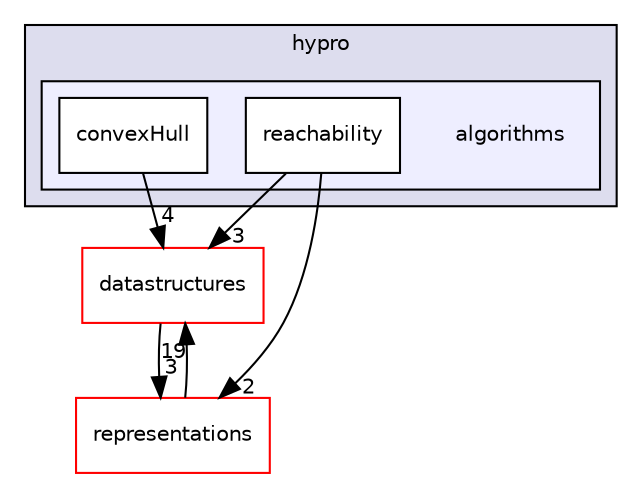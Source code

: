 digraph "/Users/travis/build/hypro/hypro/src/hypro/algorithms" {
  compound=true
  node [ fontsize="10", fontname="Helvetica"];
  edge [ labelfontsize="10", labelfontname="Helvetica"];
  subgraph clusterdir_2ce0cb9797b50c8d842bc50008b46cdd {
    graph [ bgcolor="#ddddee", pencolor="black", label="hypro" fontname="Helvetica", fontsize="10", URL="dir_2ce0cb9797b50c8d842bc50008b46cdd.html"]
  subgraph clusterdir_55730fee9a0c1f12da77eb14a8325c4c {
    graph [ bgcolor="#eeeeff", pencolor="black", label="" URL="dir_55730fee9a0c1f12da77eb14a8325c4c.html"];
    dir_55730fee9a0c1f12da77eb14a8325c4c [shape=plaintext label="algorithms"];
    dir_3595f83f5be0d6a3539bc1ea5a059474 [shape=box label="convexHull" color="black" fillcolor="white" style="filled" URL="dir_3595f83f5be0d6a3539bc1ea5a059474.html"];
    dir_6a6edf7123c81d000975d26367682a7a [shape=box label="reachability" color="black" fillcolor="white" style="filled" URL="dir_6a6edf7123c81d000975d26367682a7a.html"];
  }
  }
  dir_bce2075adec303dcb2f0c4fbfcbc8493 [shape=box label="datastructures" fillcolor="white" style="filled" color="red" URL="dir_bce2075adec303dcb2f0c4fbfcbc8493.html"];
  dir_7fa927d8fbf9dfbeef69af27f63bc81b [shape=box label="representations" fillcolor="white" style="filled" color="red" URL="dir_7fa927d8fbf9dfbeef69af27f63bc81b.html"];
  dir_bce2075adec303dcb2f0c4fbfcbc8493->dir_7fa927d8fbf9dfbeef69af27f63bc81b [headlabel="3", labeldistance=1.5 headhref="dir_000010_000006.html"];
  dir_6a6edf7123c81d000975d26367682a7a->dir_bce2075adec303dcb2f0c4fbfcbc8493 [headlabel="3", labeldistance=1.5 headhref="dir_000005_000010.html"];
  dir_6a6edf7123c81d000975d26367682a7a->dir_7fa927d8fbf9dfbeef69af27f63bc81b [headlabel="2", labeldistance=1.5 headhref="dir_000005_000006.html"];
  dir_3595f83f5be0d6a3539bc1ea5a059474->dir_bce2075adec303dcb2f0c4fbfcbc8493 [headlabel="4", labeldistance=1.5 headhref="dir_000004_000010.html"];
  dir_7fa927d8fbf9dfbeef69af27f63bc81b->dir_bce2075adec303dcb2f0c4fbfcbc8493 [headlabel="19", labeldistance=1.5 headhref="dir_000006_000010.html"];
}
